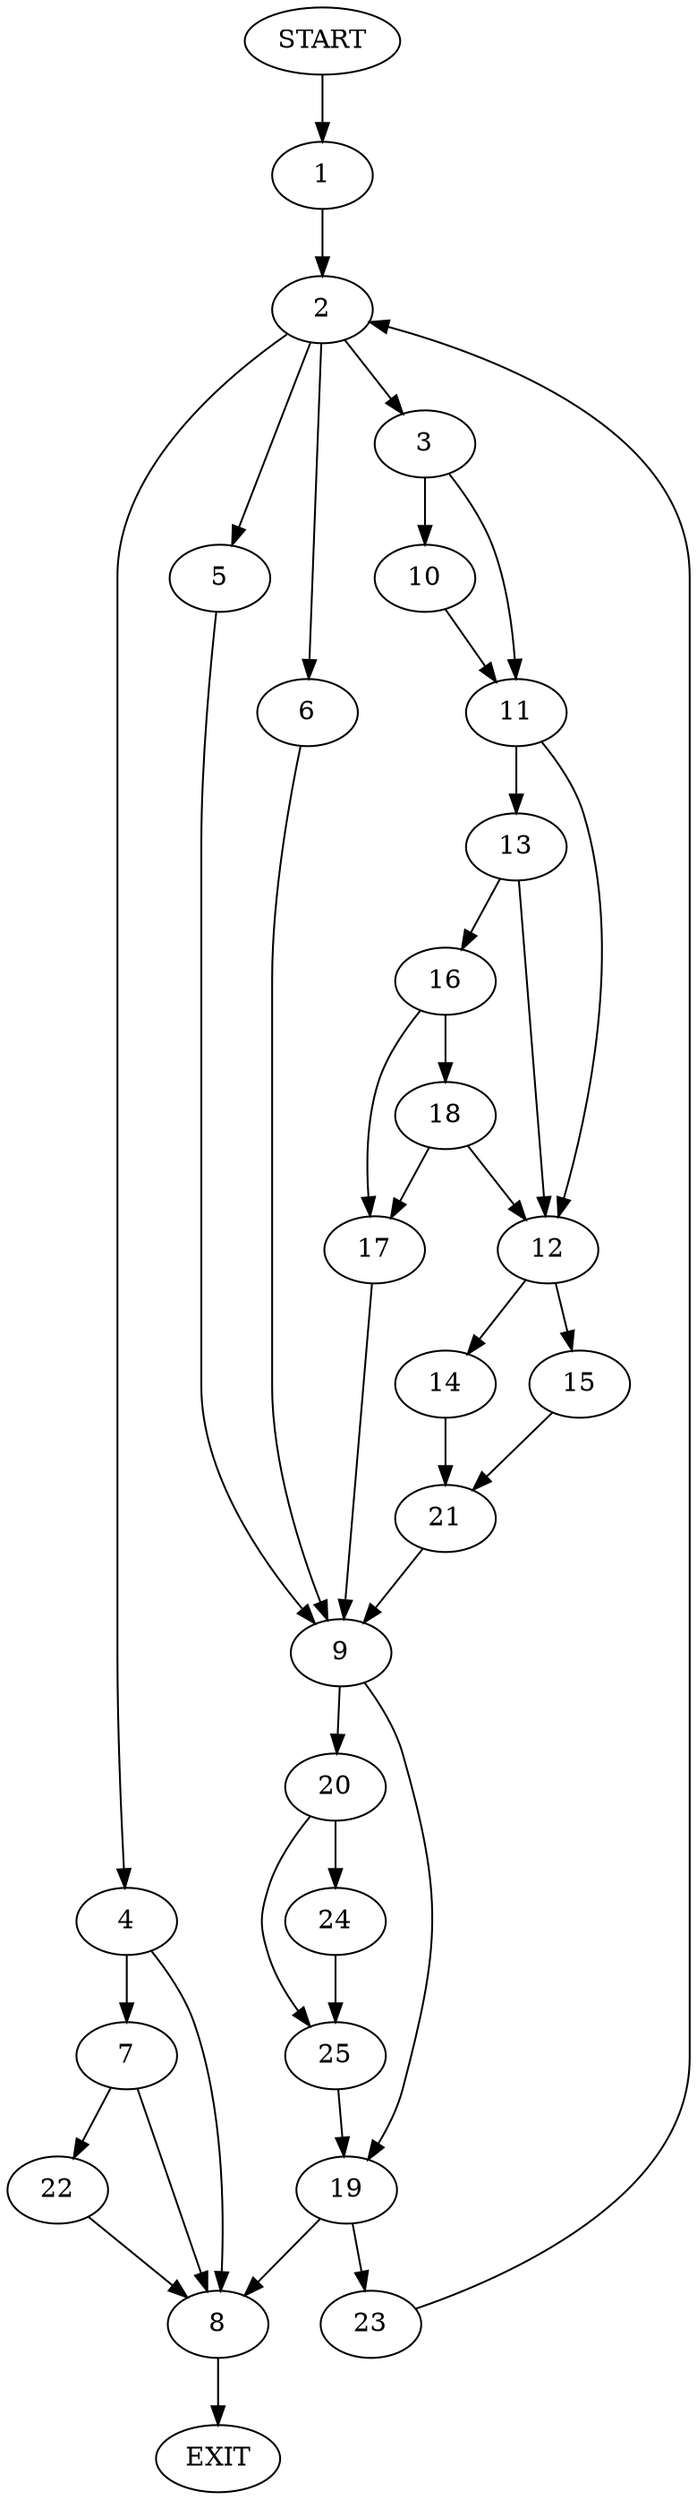 digraph {
0 [label="START"]
26 [label="EXIT"]
0 -> 1
1 -> 2
2 -> 3
2 -> 4
2 -> 5
2 -> 6
4 -> 7
4 -> 8
5 -> 9
3 -> 10
3 -> 11
6 -> 9
11 -> 12
11 -> 13
10 -> 11
12 -> 14
12 -> 15
13 -> 16
13 -> 12
16 -> 17
16 -> 18
18 -> 17
18 -> 12
17 -> 9
9 -> 19
9 -> 20
15 -> 21
14 -> 21
21 -> 9
8 -> 26
7 -> 8
7 -> 22
22 -> 8
19 -> 23
19 -> 8
20 -> 24
20 -> 25
25 -> 19
24 -> 25
23 -> 2
}
